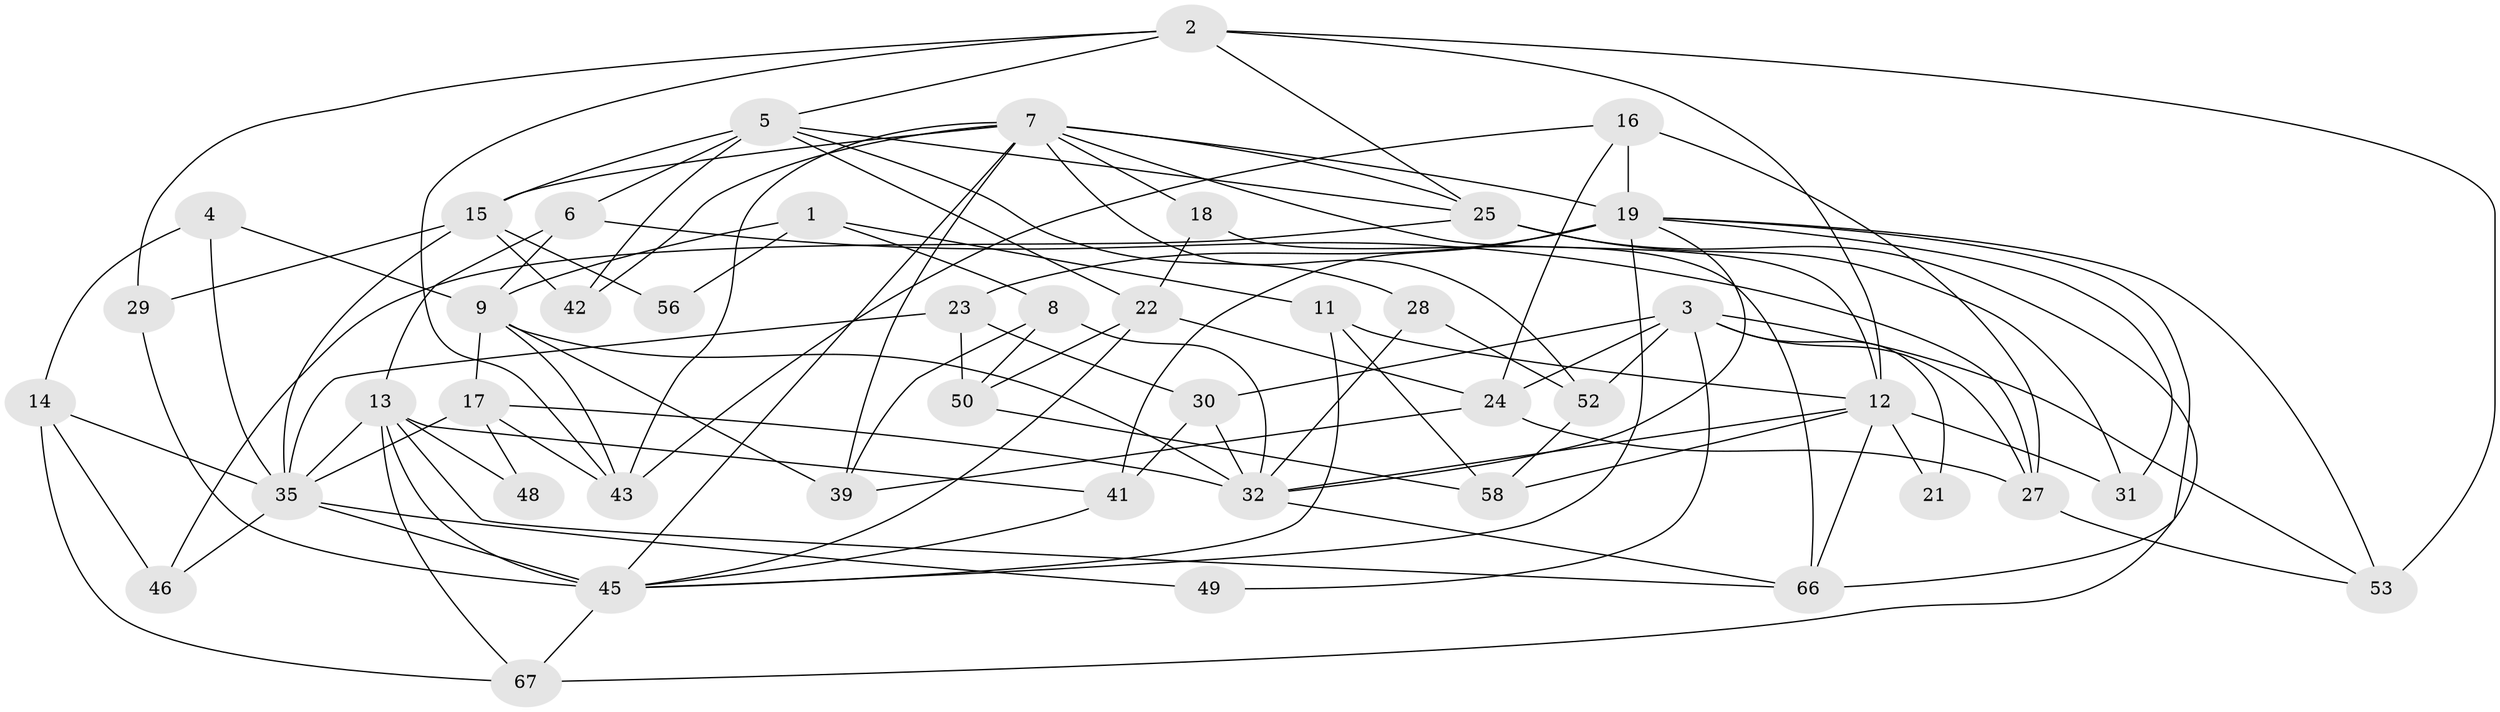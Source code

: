 // Generated by graph-tools (version 1.1) at 2025/52/02/27/25 19:52:07]
// undirected, 45 vertices, 109 edges
graph export_dot {
graph [start="1"]
  node [color=gray90,style=filled];
  1 [super="+40"];
  2 [super="+20"];
  3 [super="+57"];
  4;
  5 [super="+36"];
  6;
  7 [super="+60"];
  8 [super="+10"];
  9 [super="+63"];
  11;
  12 [super="+34"];
  13 [super="+37"];
  14 [super="+55"];
  15 [super="+51"];
  16 [super="+59"];
  17 [super="+47"];
  18 [super="+38"];
  19 [super="+33"];
  21;
  22 [super="+26"];
  23 [super="+69"];
  24;
  25 [super="+54"];
  27 [super="+44"];
  28;
  29;
  30;
  31;
  32 [super="+61"];
  35 [super="+70"];
  39;
  41 [super="+65"];
  42;
  43 [super="+68"];
  45 [super="+64"];
  46 [super="+62"];
  48;
  49;
  50;
  52;
  53;
  56;
  58;
  66;
  67;
  1 -- 11;
  1 -- 9;
  1 -- 56;
  1 -- 8 [weight=2];
  2 -- 29;
  2 -- 43;
  2 -- 53;
  2 -- 25;
  2 -- 5;
  2 -- 12;
  3 -- 30;
  3 -- 21;
  3 -- 49;
  3 -- 52;
  3 -- 53;
  3 -- 24;
  3 -- 27;
  4 -- 14;
  4 -- 9;
  4 -- 35;
  5 -- 22;
  5 -- 25;
  5 -- 6;
  5 -- 42;
  5 -- 28;
  5 -- 15 [weight=2];
  6 -- 13;
  6 -- 9;
  6 -- 27;
  7 -- 45;
  7 -- 19;
  7 -- 15;
  7 -- 39;
  7 -- 52;
  7 -- 25;
  7 -- 42;
  7 -- 43;
  7 -- 12;
  7 -- 18;
  8 -- 32;
  8 -- 50;
  8 -- 39;
  9 -- 39;
  9 -- 32;
  9 -- 17;
  9 -- 43;
  11 -- 58;
  11 -- 45;
  11 -- 12;
  12 -- 58;
  12 -- 66;
  12 -- 32;
  12 -- 21;
  12 -- 31;
  13 -- 41;
  13 -- 35;
  13 -- 45 [weight=2];
  13 -- 67;
  13 -- 48;
  13 -- 66;
  14 -- 67;
  14 -- 35;
  14 -- 46;
  15 -- 29;
  15 -- 42;
  15 -- 56;
  15 -- 35;
  16 -- 19 [weight=2];
  16 -- 24;
  16 -- 43;
  16 -- 27;
  17 -- 35 [weight=2];
  17 -- 32;
  17 -- 48;
  17 -- 43;
  18 -- 66;
  18 -- 22;
  19 -- 53;
  19 -- 32;
  19 -- 41;
  19 -- 66;
  19 -- 23;
  19 -- 31;
  19 -- 45;
  22 -- 24;
  22 -- 50;
  22 -- 45;
  23 -- 50;
  23 -- 30;
  23 -- 35;
  24 -- 39;
  24 -- 27;
  25 -- 67;
  25 -- 31;
  25 -- 46;
  27 -- 53;
  28 -- 32 [weight=2];
  28 -- 52;
  29 -- 45;
  30 -- 32;
  30 -- 41;
  32 -- 66;
  35 -- 46;
  35 -- 49;
  35 -- 45;
  41 -- 45;
  45 -- 67;
  50 -- 58;
  52 -- 58;
}
